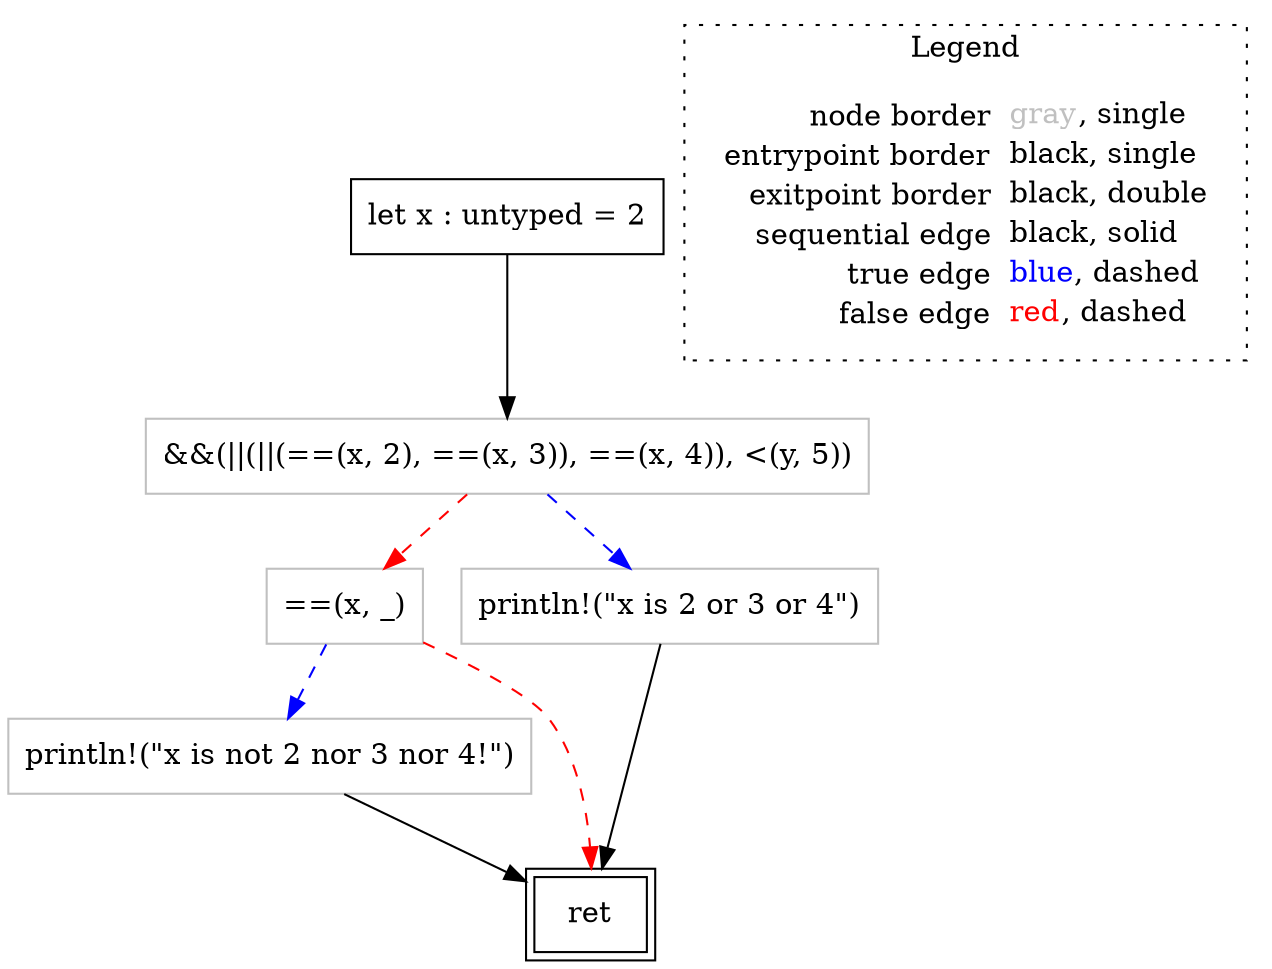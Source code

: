 digraph {
	"node0" [shape="rect",color="black",label=<let x : untyped = 2>];
	"node1" [shape="rect",color="gray",label=<==(x, _)>];
	"node2" [shape="rect",color="gray",label=<println!(&quot;x is 2 or 3 or 4&quot;)>];
	"node3" [shape="rect",color="gray",label=<&amp;&amp;(||(||(==(x, 2), ==(x, 3)), ==(x, 4)), &lt;(y, 5))>];
	"node4" [shape="rect",color="gray",label=<println!(&quot;x is not 2 nor 3 nor 4!&quot;)>];
	"node5" [shape="rect",color="black",peripheries="2",label=<ret>];
	"node1" -> "node4" [color="blue",style="dashed"];
	"node1" -> "node5" [color="red",style="dashed"];
	"node0" -> "node3" [color="black"];
	"node2" -> "node5" [color="black"];
	"node3" -> "node1" [color="red",style="dashed"];
	"node3" -> "node2" [color="blue",style="dashed"];
	"node4" -> "node5" [color="black"];
subgraph cluster_legend {
	label="Legend";
	style=dotted;
	node [shape=plaintext];
	"legend" [label=<<table border="0" cellpadding="2" cellspacing="0" cellborder="0"><tr><td align="right">node border&nbsp;</td><td align="left"><font color="gray">gray</font>, single</td></tr><tr><td align="right">entrypoint border&nbsp;</td><td align="left"><font color="black">black</font>, single</td></tr><tr><td align="right">exitpoint border&nbsp;</td><td align="left"><font color="black">black</font>, double</td></tr><tr><td align="right">sequential edge&nbsp;</td><td align="left"><font color="black">black</font>, solid</td></tr><tr><td align="right">true edge&nbsp;</td><td align="left"><font color="blue">blue</font>, dashed</td></tr><tr><td align="right">false edge&nbsp;</td><td align="left"><font color="red">red</font>, dashed</td></tr></table>>];
}

}
